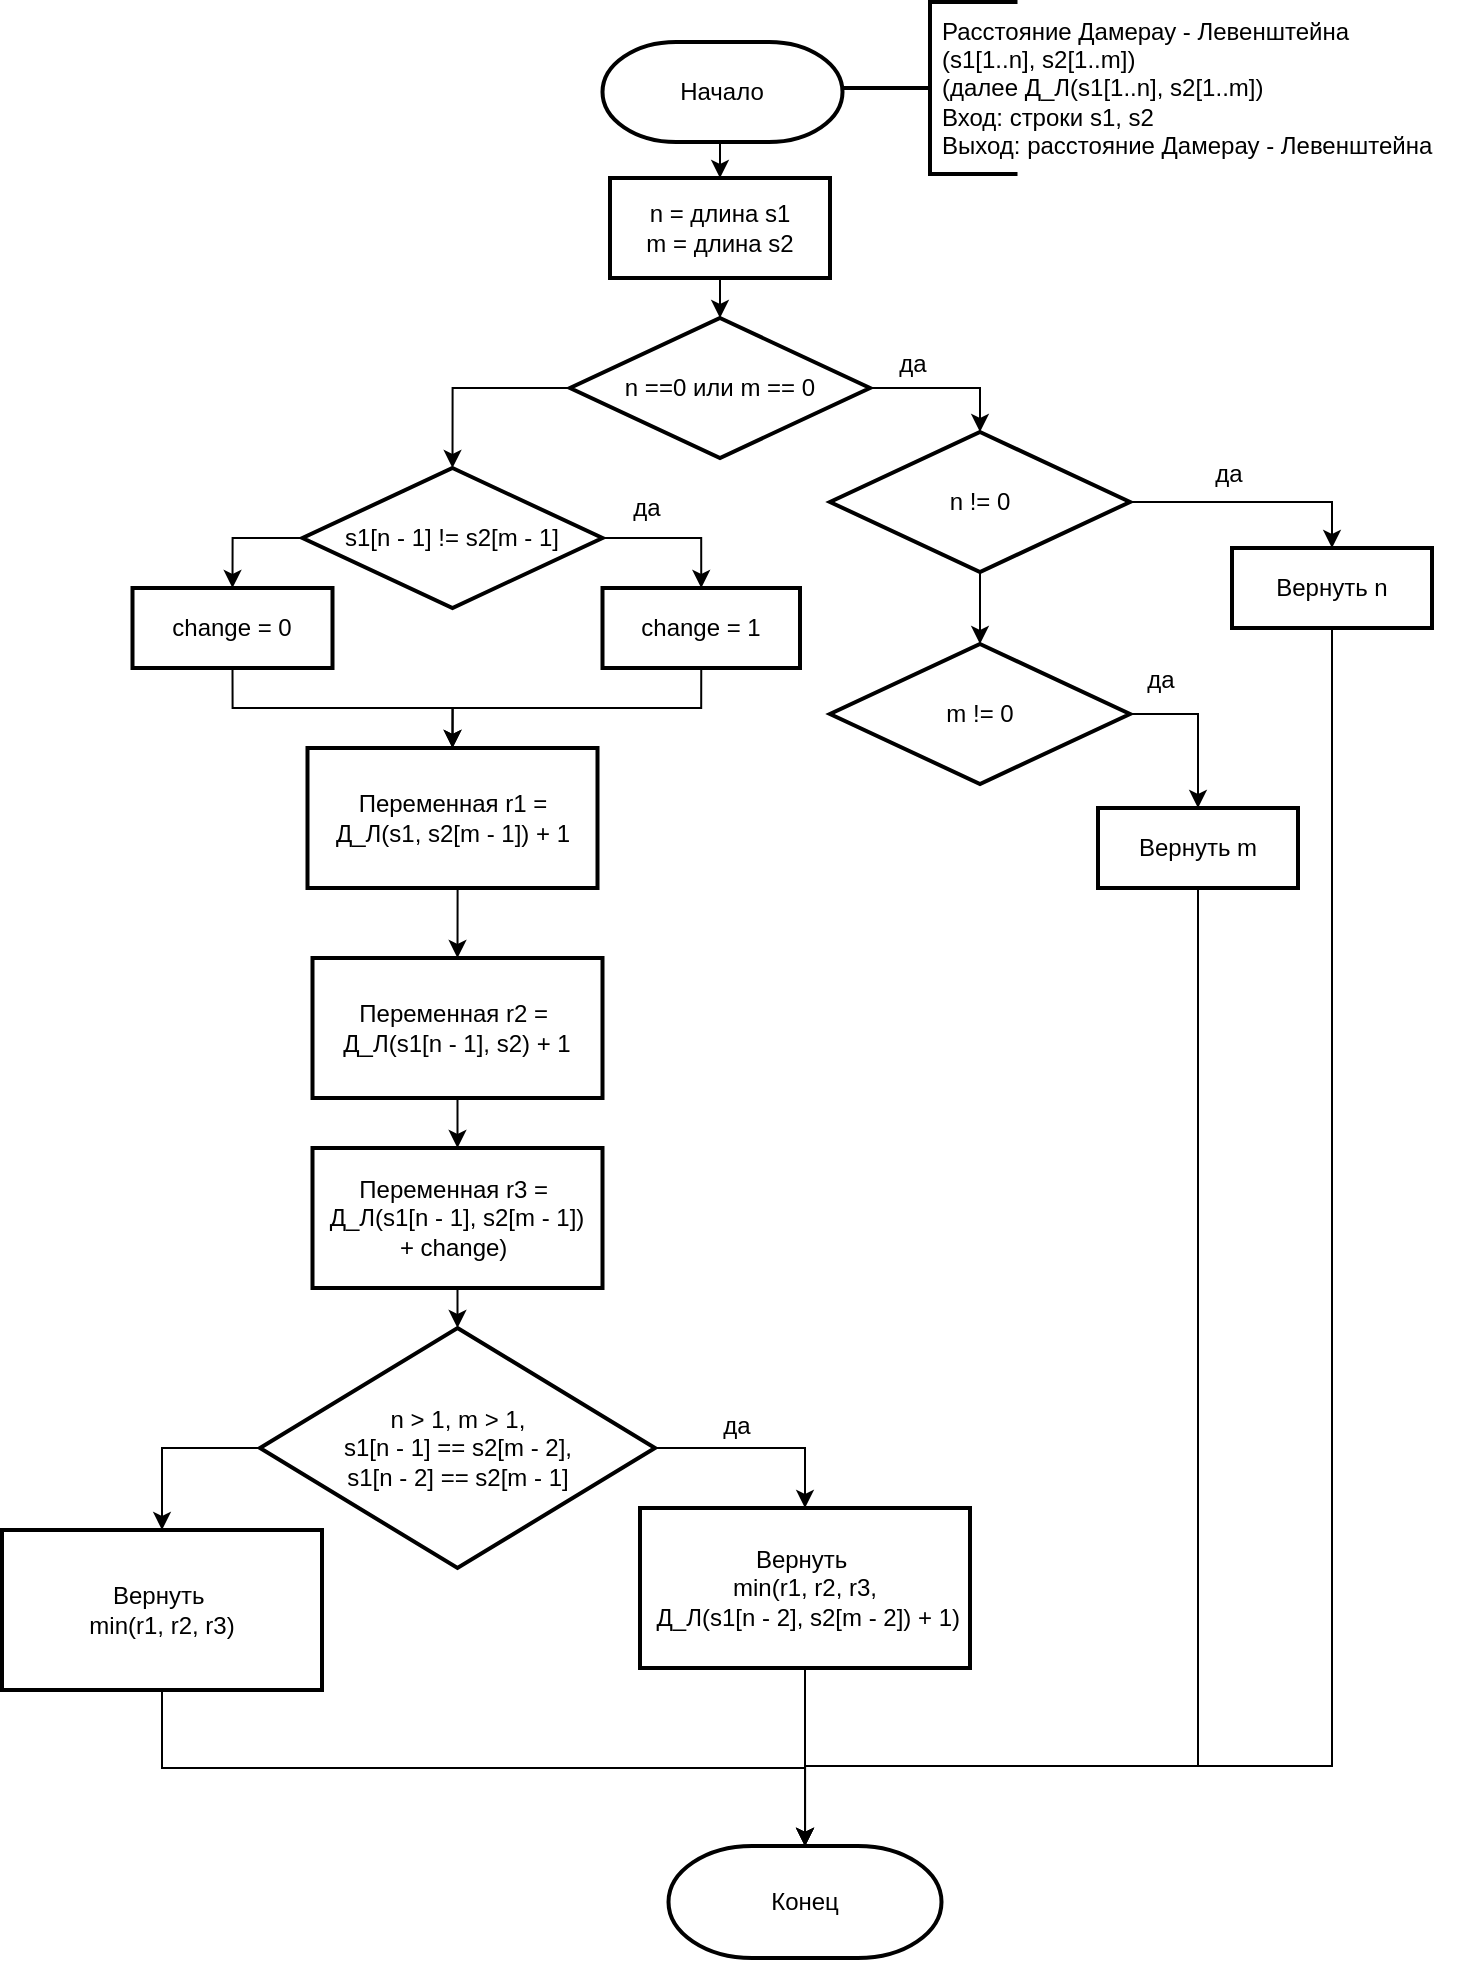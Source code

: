 <mxfile version="20.3.0" type="device" pages="3"><diagram id="E-2tWNPfAb9-luiQZlYU" name="Page-1"><mxGraphModel dx="1102" dy="1043" grid="1" gridSize="10" guides="1" tooltips="1" connect="1" arrows="1" fold="1" page="1" pageScale="1" pageWidth="850" pageHeight="1100" math="0" shadow="0"><root><mxCell id="0"/><mxCell id="1" parent="0"/><mxCell id="XeK0Fi-0mXw19_NvDhLy-1" style="edgeStyle=orthogonalEdgeStyle;rounded=0;orthogonalLoop=1;jettySize=auto;html=1;exitX=0.5;exitY=1;exitDx=0;exitDy=0;exitPerimeter=0;entryX=0.5;entryY=0;entryDx=0;entryDy=0;" edge="1" parent="1" source="XeK0Fi-0mXw19_NvDhLy-2" target="XeK0Fi-0mXw19_NvDhLy-4"><mxGeometry relative="1" as="geometry"/></mxCell><mxCell id="XeK0Fi-0mXw19_NvDhLy-2" value="Начало" style="strokeWidth=2;html=1;shape=mxgraph.flowchart.terminator;whiteSpace=wrap;" vertex="1" parent="1"><mxGeometry x="366.25" y="38" width="120" height="50" as="geometry"/></mxCell><mxCell id="XeK0Fi-0mXw19_NvDhLy-3" style="edgeStyle=orthogonalEdgeStyle;rounded=0;orthogonalLoop=1;jettySize=auto;html=1;exitX=0.5;exitY=1;exitDx=0;exitDy=0;entryX=0.5;entryY=0;entryDx=0;entryDy=0;" edge="1" parent="1" source="XeK0Fi-0mXw19_NvDhLy-4" target="XeK0Fi-0mXw19_NvDhLy-7"><mxGeometry relative="1" as="geometry"/></mxCell><mxCell id="XeK0Fi-0mXw19_NvDhLy-4" value="n = длина s1&lt;br&gt;m = длина s2" style="rounded=0;whiteSpace=wrap;html=1;strokeWidth=2;" vertex="1" parent="1"><mxGeometry x="370" y="106" width="110" height="50" as="geometry"/></mxCell><mxCell id="XeK0Fi-0mXw19_NvDhLy-5" style="edgeStyle=orthogonalEdgeStyle;rounded=0;orthogonalLoop=1;jettySize=auto;html=1;exitX=1;exitY=0.5;exitDx=0;exitDy=0;entryX=0.5;entryY=0;entryDx=0;entryDy=0;" edge="1" parent="1" source="XeK0Fi-0mXw19_NvDhLy-7" target="XeK0Fi-0mXw19_NvDhLy-10"><mxGeometry relative="1" as="geometry"/></mxCell><mxCell id="XeK0Fi-0mXw19_NvDhLy-6" style="edgeStyle=orthogonalEdgeStyle;rounded=0;orthogonalLoop=1;jettySize=auto;html=1;exitX=0;exitY=0.5;exitDx=0;exitDy=0;entryX=0.5;entryY=0;entryDx=0;entryDy=0;" edge="1" parent="1" source="XeK0Fi-0mXw19_NvDhLy-7" target="XeK0Fi-0mXw19_NvDhLy-19"><mxGeometry relative="1" as="geometry"/></mxCell><mxCell id="XeK0Fi-0mXw19_NvDhLy-7" value="n ==0 или m == 0" style="rhombus;whiteSpace=wrap;html=1;strokeWidth=2;" vertex="1" parent="1"><mxGeometry x="350" y="176" width="150" height="70" as="geometry"/></mxCell><mxCell id="XeK0Fi-0mXw19_NvDhLy-8" style="edgeStyle=orthogonalEdgeStyle;rounded=0;orthogonalLoop=1;jettySize=auto;html=1;exitX=1;exitY=0.5;exitDx=0;exitDy=0;entryX=0.5;entryY=0;entryDx=0;entryDy=0;" edge="1" parent="1" source="XeK0Fi-0mXw19_NvDhLy-10" target="XeK0Fi-0mXw19_NvDhLy-14"><mxGeometry relative="1" as="geometry"/></mxCell><mxCell id="XeK0Fi-0mXw19_NvDhLy-9" style="edgeStyle=orthogonalEdgeStyle;rounded=0;orthogonalLoop=1;jettySize=auto;html=1;exitX=0.5;exitY=1;exitDx=0;exitDy=0;entryX=0.5;entryY=0;entryDx=0;entryDy=0;" edge="1" parent="1" source="XeK0Fi-0mXw19_NvDhLy-10" target="XeK0Fi-0mXw19_NvDhLy-12"><mxGeometry relative="1" as="geometry"/></mxCell><mxCell id="XeK0Fi-0mXw19_NvDhLy-10" value="n != 0" style="rhombus;whiteSpace=wrap;html=1;strokeWidth=2;" vertex="1" parent="1"><mxGeometry x="480" y="233" width="150" height="70" as="geometry"/></mxCell><mxCell id="XeK0Fi-0mXw19_NvDhLy-11" style="edgeStyle=orthogonalEdgeStyle;rounded=0;orthogonalLoop=1;jettySize=auto;html=1;exitX=1;exitY=0.5;exitDx=0;exitDy=0;entryX=0.5;entryY=0;entryDx=0;entryDy=0;" edge="1" parent="1" source="XeK0Fi-0mXw19_NvDhLy-12" target="XeK0Fi-0mXw19_NvDhLy-16"><mxGeometry relative="1" as="geometry"/></mxCell><mxCell id="XeK0Fi-0mXw19_NvDhLy-12" value="m != 0" style="rhombus;whiteSpace=wrap;html=1;strokeWidth=2;" vertex="1" parent="1"><mxGeometry x="480" y="339" width="150" height="70" as="geometry"/></mxCell><mxCell id="XeK0Fi-0mXw19_NvDhLy-13" style="edgeStyle=orthogonalEdgeStyle;rounded=0;orthogonalLoop=1;jettySize=auto;html=1;exitX=0.5;exitY=1;exitDx=0;exitDy=0;entryX=0.5;entryY=0;entryDx=0;entryDy=0;entryPerimeter=0;" edge="1" parent="1" source="XeK0Fi-0mXw19_NvDhLy-14" target="XeK0Fi-0mXw19_NvDhLy-44"><mxGeometry relative="1" as="geometry"><Array as="points"><mxPoint x="731" y="900"/><mxPoint x="468" y="900"/></Array></mxGeometry></mxCell><mxCell id="XeK0Fi-0mXw19_NvDhLy-14" value="Вернуть n&lt;span style=&quot;color: rgba(0 , 0 , 0 , 0) ; font-family: monospace ; font-size: 0px&quot;&gt;%3CmxGraphModel%3E%3Croot%3E%3CmxCell%20id%3D%220%22%2F%3E%3CmxCell%20id%3D%221%22%20parent%3D%220%22%2F%3E%3CmxCell%20id%3D%222%22%20value%3D%22n%20%3D%3D0%20%D0%B8%D0%BB%D0%B8%20m%20%3D%3D%200%22%20style%3D%22rhombus%3BwhiteSpace%3Dwrap%3Bhtml%3D1%3BstrokeWidth%3D2%3B%22%20vertex%3D%221%22%20parent%3D%221%22%3E%3CmxGeometry%20x%3D%22155%22%20y%3D%22210%22%20width%3D%22150%22%20height%3D%2270%22%20as%3D%22geometry%22%2F%3E%3C%2FmxCell%3E%3C%2Froot%3E%3C%2FmxGraphModel%3E&lt;/span&gt;" style="rounded=0;whiteSpace=wrap;html=1;strokeWidth=2;" vertex="1" parent="1"><mxGeometry x="681" y="291" width="100" height="40" as="geometry"/></mxCell><mxCell id="XeK0Fi-0mXw19_NvDhLy-15" style="edgeStyle=orthogonalEdgeStyle;rounded=0;orthogonalLoop=1;jettySize=auto;html=1;exitX=0.5;exitY=1;exitDx=0;exitDy=0;entryX=0.5;entryY=0;entryDx=0;entryDy=0;entryPerimeter=0;" edge="1" parent="1" source="XeK0Fi-0mXw19_NvDhLy-16" target="XeK0Fi-0mXw19_NvDhLy-44"><mxGeometry relative="1" as="geometry"><Array as="points"><mxPoint x="664" y="900"/><mxPoint x="468" y="900"/></Array></mxGeometry></mxCell><mxCell id="XeK0Fi-0mXw19_NvDhLy-16" value="Вернуть m&lt;span style=&quot;color: rgba(0 , 0 , 0 , 0) ; font-family: monospace ; font-size: 0px&quot;&gt;%3CmxGraphModel%3E%3Croot%3E%3CmxCell%20id%3D%220%22%2F%3E%3CmxCell%20id%3D%221%22%20parent%3D%220%22%2F%3E%3CmxCell%20id%3D%222%22%20value%3D%22n%20%3D%3D0%20%D0%B8%D0%BB%D0%B8%20m%20%3D%3D%200%22%20style%3D%22rhombus%3BwhiteSpace%3Dwrap%3Bhtml%3D1%3BstrokeWidth%3D2%3B%22%20vertex%3D%221%22%20parent%3D%221%22%3E%3CmxGeometry%20x%3D%22155%22%20y%3D%22210%22%20width%3D%22150%22%20height%3D%2270%22%20as%3D%22geometry%22%2F%3E%3C%2FmxCell%3E%3C%2Froot%3E%3C%2FmxGraphModel%3E&lt;/span&gt;" style="rounded=0;whiteSpace=wrap;html=1;strokeWidth=2;" vertex="1" parent="1"><mxGeometry x="614" y="421" width="100" height="40" as="geometry"/></mxCell><mxCell id="XeK0Fi-0mXw19_NvDhLy-17" style="edgeStyle=orthogonalEdgeStyle;rounded=0;orthogonalLoop=1;jettySize=auto;html=1;exitX=1;exitY=0.5;exitDx=0;exitDy=0;entryX=0.5;entryY=0;entryDx=0;entryDy=0;" edge="1" parent="1" source="XeK0Fi-0mXw19_NvDhLy-19" target="XeK0Fi-0mXw19_NvDhLy-21"><mxGeometry relative="1" as="geometry"/></mxCell><mxCell id="XeK0Fi-0mXw19_NvDhLy-18" style="edgeStyle=orthogonalEdgeStyle;rounded=0;orthogonalLoop=1;jettySize=auto;html=1;exitX=0;exitY=0.5;exitDx=0;exitDy=0;entryX=0.5;entryY=0;entryDx=0;entryDy=0;" edge="1" parent="1" source="XeK0Fi-0mXw19_NvDhLy-19" target="XeK0Fi-0mXw19_NvDhLy-23"><mxGeometry relative="1" as="geometry"/></mxCell><mxCell id="XeK0Fi-0mXw19_NvDhLy-19" value="s1[n - 1] != s2[m - 1]" style="rhombus;whiteSpace=wrap;html=1;strokeWidth=2;" vertex="1" parent="1"><mxGeometry x="216.25" y="251" width="150" height="70" as="geometry"/></mxCell><mxCell id="XeK0Fi-0mXw19_NvDhLy-20" style="edgeStyle=orthogonalEdgeStyle;rounded=0;orthogonalLoop=1;jettySize=auto;html=1;exitX=0.5;exitY=1;exitDx=0;exitDy=0;entryX=0.5;entryY=0;entryDx=0;entryDy=0;" edge="1" parent="1" source="XeK0Fi-0mXw19_NvDhLy-21" target="XeK0Fi-0mXw19_NvDhLy-28"><mxGeometry relative="1" as="geometry"/></mxCell><mxCell id="XeK0Fi-0mXw19_NvDhLy-21" value="change = 1" style="rounded=0;whiteSpace=wrap;html=1;strokeWidth=2;" vertex="1" parent="1"><mxGeometry x="366.25" y="311" width="98.75" height="40" as="geometry"/></mxCell><mxCell id="XeK0Fi-0mXw19_NvDhLy-22" style="edgeStyle=orthogonalEdgeStyle;rounded=0;orthogonalLoop=1;jettySize=auto;html=1;exitX=0.5;exitY=1;exitDx=0;exitDy=0;entryX=0.5;entryY=0;entryDx=0;entryDy=0;" edge="1" parent="1" source="XeK0Fi-0mXw19_NvDhLy-23" target="XeK0Fi-0mXw19_NvDhLy-28"><mxGeometry relative="1" as="geometry"/></mxCell><mxCell id="XeK0Fi-0mXw19_NvDhLy-23" value="change = 0" style="rounded=0;whiteSpace=wrap;html=1;strokeWidth=2;" vertex="1" parent="1"><mxGeometry x="131.25" y="311" width="100" height="40" as="geometry"/></mxCell><mxCell id="XeK0Fi-0mXw19_NvDhLy-24" value="да" style="text;html=1;align=center;verticalAlign=middle;resizable=0;points=[];autosize=1;" vertex="1" parent="1"><mxGeometry x="372.5" y="261" width="30" height="20" as="geometry"/></mxCell><mxCell id="XeK0Fi-0mXw19_NvDhLy-25" value="да" style="text;html=1;align=center;verticalAlign=middle;resizable=0;points=[];autosize=1;" vertex="1" parent="1"><mxGeometry x="630" y="347" width="30" height="20" as="geometry"/></mxCell><mxCell id="XeK0Fi-0mXw19_NvDhLy-26" value="да" style="text;html=1;align=center;verticalAlign=middle;resizable=0;points=[];autosize=1;" vertex="1" parent="1"><mxGeometry x="664" y="244" width="30" height="20" as="geometry"/></mxCell><mxCell id="XeK0Fi-0mXw19_NvDhLy-27" style="edgeStyle=orthogonalEdgeStyle;rounded=0;orthogonalLoop=1;jettySize=auto;html=1;exitX=0.5;exitY=1;exitDx=0;exitDy=0;entryX=0.5;entryY=0;entryDx=0;entryDy=0;" edge="1" parent="1" source="XeK0Fi-0mXw19_NvDhLy-28" target="XeK0Fi-0mXw19_NvDhLy-30"><mxGeometry relative="1" as="geometry"/></mxCell><mxCell id="XeK0Fi-0mXw19_NvDhLy-28" value="Переменная r1 = &lt;br&gt;Д_Л(s1, s2[m - 1]) + 1" style="rounded=0;whiteSpace=wrap;html=1;strokeWidth=2;" vertex="1" parent="1"><mxGeometry x="218.75" y="391" width="145" height="70" as="geometry"/></mxCell><mxCell id="XeK0Fi-0mXw19_NvDhLy-29" style="edgeStyle=orthogonalEdgeStyle;rounded=0;orthogonalLoop=1;jettySize=auto;html=1;exitX=0.5;exitY=1;exitDx=0;exitDy=0;entryX=0.5;entryY=0;entryDx=0;entryDy=0;" edge="1" parent="1" source="XeK0Fi-0mXw19_NvDhLy-30" target="XeK0Fi-0mXw19_NvDhLy-32"><mxGeometry relative="1" as="geometry"/></mxCell><mxCell id="XeK0Fi-0mXw19_NvDhLy-30" value="&lt;span&gt;Переменная r2 =&amp;nbsp;&lt;/span&gt;&lt;br&gt;&lt;span&gt;Д_Л(s1[n - 1], s2) + 1&lt;/span&gt;" style="rounded=0;whiteSpace=wrap;html=1;strokeWidth=2;" vertex="1" parent="1"><mxGeometry x="221.25" y="496" width="145" height="70" as="geometry"/></mxCell><mxCell id="XeK0Fi-0mXw19_NvDhLy-31" style="edgeStyle=orthogonalEdgeStyle;rounded=0;orthogonalLoop=1;jettySize=auto;html=1;exitX=0.5;exitY=1;exitDx=0;exitDy=0;entryX=0.5;entryY=0;entryDx=0;entryDy=0;" edge="1" parent="1" source="XeK0Fi-0mXw19_NvDhLy-32" target="XeK0Fi-0mXw19_NvDhLy-38"><mxGeometry relative="1" as="geometry"/></mxCell><mxCell id="XeK0Fi-0mXw19_NvDhLy-32" value="&lt;span&gt;Переменная r3 =&amp;nbsp;&lt;/span&gt;&lt;br&gt;&lt;span&gt;Д_Л(s1[n - 1], s2[m - 1]) &lt;br&gt;+ change)&amp;nbsp;&lt;/span&gt;" style="rounded=0;whiteSpace=wrap;html=1;strokeWidth=2;" vertex="1" parent="1"><mxGeometry x="221.25" y="591" width="145" height="70" as="geometry"/></mxCell><mxCell id="XeK0Fi-0mXw19_NvDhLy-33" value="" style="strokeWidth=2;html=1;shape=mxgraph.flowchart.annotation_2;align=left;labelPosition=right;pointerEvents=1;" vertex="1" parent="1"><mxGeometry x="486.25" y="18" width="87.5" height="86" as="geometry"/></mxCell><mxCell id="XeK0Fi-0mXw19_NvDhLy-34" value="&lt;span&gt;Расстояние Дамерау - Левенштейна&amp;nbsp;&lt;br&gt;(s1[1..n], s2[1..m])&lt;/span&gt;&lt;div&gt;(далее Д_Л(s1[1..n], s2[1..m])&lt;/div&gt;&lt;div&gt;Вход: строки s1, s2&lt;/div&gt;&lt;div&gt;Выход: расстояние Дамерау - Левенштейна&lt;/div&gt;" style="text;html=1;align=left;verticalAlign=middle;resizable=0;points=[];autosize=1;" vertex="1" parent="1"><mxGeometry x="534" y="21" width="260" height="80" as="geometry"/></mxCell><mxCell id="XeK0Fi-0mXw19_NvDhLy-35" value="да" style="text;html=1;align=center;verticalAlign=middle;resizable=0;points=[];autosize=1;" vertex="1" parent="1"><mxGeometry x="506" y="189" width="30" height="20" as="geometry"/></mxCell><mxCell id="XeK0Fi-0mXw19_NvDhLy-36" style="edgeStyle=orthogonalEdgeStyle;rounded=0;orthogonalLoop=1;jettySize=auto;html=1;exitX=0;exitY=0.5;exitDx=0;exitDy=0;entryX=0.5;entryY=0;entryDx=0;entryDy=0;" edge="1" parent="1" source="XeK0Fi-0mXw19_NvDhLy-38" target="XeK0Fi-0mXw19_NvDhLy-40"><mxGeometry relative="1" as="geometry"/></mxCell><mxCell id="XeK0Fi-0mXw19_NvDhLy-37" style="edgeStyle=orthogonalEdgeStyle;rounded=0;orthogonalLoop=1;jettySize=auto;html=1;exitX=1;exitY=0.5;exitDx=0;exitDy=0;entryX=0.5;entryY=0;entryDx=0;entryDy=0;" edge="1" parent="1" source="XeK0Fi-0mXw19_NvDhLy-38" target="XeK0Fi-0mXw19_NvDhLy-42"><mxGeometry relative="1" as="geometry"/></mxCell><mxCell id="XeK0Fi-0mXw19_NvDhLy-38" value="n &amp;gt; 1, m &amp;gt; 1,&lt;br&gt;s1[n - 1] == s2[m - 2],&lt;br&gt;s1[n - 2] == s2[m - 1]&lt;br&gt;" style="rhombus;whiteSpace=wrap;html=1;strokeWidth=2;" vertex="1" parent="1"><mxGeometry x="195" y="681" width="197.5" height="120" as="geometry"/></mxCell><mxCell id="XeK0Fi-0mXw19_NvDhLy-39" style="edgeStyle=orthogonalEdgeStyle;rounded=0;orthogonalLoop=1;jettySize=auto;html=1;exitX=0.5;exitY=1;exitDx=0;exitDy=0;" edge="1" parent="1" source="XeK0Fi-0mXw19_NvDhLy-40" target="XeK0Fi-0mXw19_NvDhLy-44"><mxGeometry relative="1" as="geometry"/></mxCell><mxCell id="XeK0Fi-0mXw19_NvDhLy-40" value="Вернуть&amp;nbsp;&lt;br&gt;min(r1, r2, r3)" style="rounded=0;whiteSpace=wrap;html=1;strokeWidth=2;" vertex="1" parent="1"><mxGeometry x="66" y="782" width="160" height="80" as="geometry"/></mxCell><mxCell id="XeK0Fi-0mXw19_NvDhLy-41" style="edgeStyle=orthogonalEdgeStyle;rounded=0;orthogonalLoop=1;jettySize=auto;html=1;exitX=0.5;exitY=1;exitDx=0;exitDy=0;entryX=0.5;entryY=0;entryDx=0;entryDy=0;entryPerimeter=0;" edge="1" parent="1" source="XeK0Fi-0mXw19_NvDhLy-42" target="XeK0Fi-0mXw19_NvDhLy-44"><mxGeometry relative="1" as="geometry"/></mxCell><mxCell id="XeK0Fi-0mXw19_NvDhLy-42" value="Вернуть&amp;nbsp;&lt;br&gt;min(r1, r2, r3,&lt;br&gt;&amp;nbsp;Д_Л(s1[n - 2], s2[m - 2]) + 1)" style="rounded=0;whiteSpace=wrap;html=1;strokeWidth=2;" vertex="1" parent="1"><mxGeometry x="385" y="771" width="165" height="80" as="geometry"/></mxCell><mxCell id="XeK0Fi-0mXw19_NvDhLy-43" value="да" style="text;html=1;align=center;verticalAlign=middle;resizable=0;points=[];autosize=1;" vertex="1" parent="1"><mxGeometry x="418.25" y="720" width="30" height="20" as="geometry"/></mxCell><mxCell id="XeK0Fi-0mXw19_NvDhLy-44" value="Конец" style="strokeWidth=2;html=1;shape=mxgraph.flowchart.terminator;whiteSpace=wrap;" vertex="1" parent="1"><mxGeometry x="399.25" y="940" width="136.5" height="56" as="geometry"/></mxCell></root></mxGraphModel></diagram><diagram id="9BN4-Eou_wdJ5_uBC6ch" name="Page-2"><mxGraphModel dx="1296" dy="1227" grid="1" gridSize="10" guides="1" tooltips="1" connect="1" arrows="1" fold="1" page="1" pageScale="1" pageWidth="850" pageHeight="1100" math="0" shadow="0"><root><mxCell id="0"/><mxCell id="1" parent="0"/><mxCell id="rPCNDYlHcFX0Wi3Swf-g-5" style="edgeStyle=orthogonalEdgeStyle;rounded=0;orthogonalLoop=1;jettySize=auto;html=1;exitX=0.5;exitY=1;exitDx=0;exitDy=0;exitPerimeter=0;entryX=0.5;entryY=0;entryDx=0;entryDy=0;" edge="1" parent="1" source="rPCNDYlHcFX0Wi3Swf-g-6" target="rPCNDYlHcFX0Wi3Swf-g-8"><mxGeometry relative="1" as="geometry"/></mxCell><mxCell id="rPCNDYlHcFX0Wi3Swf-g-6" value="Начало" style="strokeWidth=2;html=1;shape=mxgraph.flowchart.terminator;whiteSpace=wrap;" vertex="1" parent="1"><mxGeometry x="290.5" y="103" width="100" height="40" as="geometry"/></mxCell><mxCell id="rPCNDYlHcFX0Wi3Swf-g-7" style="edgeStyle=orthogonalEdgeStyle;rounded=0;orthogonalLoop=1;jettySize=auto;html=1;exitX=0.5;exitY=1;exitDx=0;exitDy=0;entryX=0.5;entryY=0;entryDx=0;entryDy=0;" edge="1" parent="1" source="rPCNDYlHcFX0Wi3Swf-g-8"><mxGeometry relative="1" as="geometry"><mxPoint x="340.25" y="232" as="targetPoint"/></mxGeometry></mxCell><mxCell id="rPCNDYlHcFX0Wi3Swf-g-8" value="n = длина s1&lt;br&gt;m = длина s2" style="rounded=1;whiteSpace=wrap;html=1;absoluteArcSize=1;arcSize=0;strokeWidth=2;" vertex="1" parent="1"><mxGeometry x="285.75" y="163" width="111.75" height="51" as="geometry"/></mxCell><mxCell id="rPCNDYlHcFX0Wi3Swf-g-10" value="" style="strokeWidth=2;html=1;shape=mxgraph.flowchart.annotation_2;align=left;labelPosition=right;pointerEvents=1;" vertex="1" parent="1"><mxGeometry x="390.5" y="80" width="87.5" height="86" as="geometry"/></mxCell><mxCell id="rPCNDYlHcFX0Wi3Swf-g-11" value="&lt;span&gt;Расстояние Дамерау-Левенштейна&amp;nbsp;&lt;br&gt;(рекурсивно с кешем) (s1[1..n], s2[1..m])&lt;/span&gt;&lt;div&gt;(далее Р_ЛМ(s1[1..n], s2[1..m])&lt;/div&gt;&lt;div&gt;Вход: строки s1, s2&lt;/div&gt;&lt;div&gt;Выход: расстояние&amp;nbsp;&lt;/div&gt;Дамерау-Левенштейна" style="text;html=1;align=left;verticalAlign=middle;resizable=0;points=[];autosize=1;" vertex="1" parent="1"><mxGeometry x="441" y="73" width="240" height="100" as="geometry"/></mxCell><mxCell id="rPCNDYlHcFX0Wi3Swf-g-12" style="edgeStyle=orthogonalEdgeStyle;rounded=0;orthogonalLoop=1;jettySize=auto;html=1;exitX=1;exitY=0.5;exitDx=0;exitDy=0;entryX=0.5;entryY=0;entryDx=0;entryDy=0;" edge="1" parent="1" source="rPCNDYlHcFX0Wi3Swf-g-14" target="rPCNDYlHcFX0Wi3Swf-g-16"><mxGeometry relative="1" as="geometry"/></mxCell><mxCell id="rPCNDYlHcFX0Wi3Swf-g-13" style="edgeStyle=orthogonalEdgeStyle;rounded=0;orthogonalLoop=1;jettySize=auto;html=1;exitX=0.5;exitY=1;exitDx=0;exitDy=0;entryX=0.5;entryY=0;entryDx=0;entryDy=0;" edge="1" parent="1" source="rPCNDYlHcFX0Wi3Swf-g-14" target="rPCNDYlHcFX0Wi3Swf-g-19"><mxGeometry relative="1" as="geometry"/></mxCell><mxCell id="rPCNDYlHcFX0Wi3Swf-g-14" value="n == 0 или m == 0" style="rhombus;whiteSpace=wrap;html=1;strokeWidth=2;" vertex="1" parent="1"><mxGeometry x="270.5" y="233" width="140" height="70" as="geometry"/></mxCell><mxCell id="FZpw3TMeX93ZUeM_DSMv-16" style="edgeStyle=orthogonalEdgeStyle;rounded=0;orthogonalLoop=1;jettySize=auto;html=1;entryX=0.5;entryY=0;entryDx=0;entryDy=0;" edge="1" parent="1" source="rPCNDYlHcFX0Wi3Swf-g-16" target="wdoKt-3IltPr3yr1nxNt-1"><mxGeometry relative="1" as="geometry"><mxPoint x="342" y="780" as="targetPoint"/><Array as="points"><mxPoint x="635" y="750"/><mxPoint x="342" y="750"/><mxPoint x="342" y="840"/></Array></mxGeometry></mxCell><mxCell id="rPCNDYlHcFX0Wi3Swf-g-16" value="Вернуть |n - m|" style="rounded=0;whiteSpace=wrap;html=1;strokeWidth=2;" vertex="1" parent="1"><mxGeometry x="580" y="310" width="110" height="50" as="geometry"/></mxCell><mxCell id="rPCNDYlHcFX0Wi3Swf-g-17" style="edgeStyle=orthogonalEdgeStyle;rounded=0;orthogonalLoop=1;jettySize=auto;html=1;exitX=1;exitY=0.5;exitDx=0;exitDy=0;" edge="1" parent="1" source="rPCNDYlHcFX0Wi3Swf-g-19" target="rPCNDYlHcFX0Wi3Swf-g-21"><mxGeometry relative="1" as="geometry"/></mxCell><mxCell id="rPCNDYlHcFX0Wi3Swf-g-18" style="edgeStyle=orthogonalEdgeStyle;rounded=0;orthogonalLoop=1;jettySize=auto;html=1;exitX=0;exitY=0.5;exitDx=0;exitDy=0;entryX=0.5;entryY=0;entryDx=0;entryDy=0;" edge="1" parent="1" source="rPCNDYlHcFX0Wi3Swf-g-19" target="rPCNDYlHcFX0Wi3Swf-g-23"><mxGeometry relative="1" as="geometry"/></mxCell><mxCell id="rPCNDYlHcFX0Wi3Swf-g-19" value="s1[n - 1] == s2[m - 1]" style="rhombus;whiteSpace=wrap;html=1;strokeWidth=2;" vertex="1" parent="1"><mxGeometry x="267.31" y="330" width="146.37" height="70" as="geometry"/></mxCell><mxCell id="FZpw3TMeX93ZUeM_DSMv-10" style="edgeStyle=orthogonalEdgeStyle;rounded=0;orthogonalLoop=1;jettySize=auto;html=1;entryX=0.5;entryY=0;entryDx=0;entryDy=0;" edge="1" parent="1" source="rPCNDYlHcFX0Wi3Swf-g-21" target="FZpw3TMeX93ZUeM_DSMv-5"><mxGeometry relative="1" as="geometry"/></mxCell><mxCell id="rPCNDYlHcFX0Wi3Swf-g-21" value="flag = 0" style="rounded=0;whiteSpace=wrap;html=1;strokeWidth=2;" vertex="1" parent="1"><mxGeometry x="397.5" y="410" width="110" height="50" as="geometry"/></mxCell><mxCell id="FZpw3TMeX93ZUeM_DSMv-9" style="edgeStyle=orthogonalEdgeStyle;rounded=0;orthogonalLoop=1;jettySize=auto;html=1;" edge="1" parent="1" source="rPCNDYlHcFX0Wi3Swf-g-23" target="FZpw3TMeX93ZUeM_DSMv-5"><mxGeometry relative="1" as="geometry"/></mxCell><mxCell id="rPCNDYlHcFX0Wi3Swf-g-23" value="flag = 1" style="rounded=0;whiteSpace=wrap;html=1;strokeWidth=2;" vertex="1" parent="1"><mxGeometry x="168" y="410" width="110" height="50" as="geometry"/></mxCell><mxCell id="FZpw3TMeX93ZUeM_DSMv-15" style="edgeStyle=orthogonalEdgeStyle;rounded=0;orthogonalLoop=1;jettySize=auto;html=1;entryX=0.5;entryY=0;entryDx=0;entryDy=0;" edge="1" parent="1" source="rPCNDYlHcFX0Wi3Swf-g-25" target="wdoKt-3IltPr3yr1nxNt-1"><mxGeometry relative="1" as="geometry"><mxPoint x="342" y="780" as="targetPoint"/><Array as="points"><mxPoint x="522" y="750"/><mxPoint x="340" y="750"/><mxPoint x="340" y="840"/></Array></mxGeometry></mxCell><mxCell id="rPCNDYlHcFX0Wi3Swf-g-25" value="Вернуть min(&lt;br&gt;Р_ЛМ(s1[n - 1], s2) + 1,&lt;br&gt;Р_ЛМ(s1, s2[m - 1]) + 1,&lt;br&gt;Р_ЛМ(s1[n - 1], s2[m - 1]) + flag,&lt;br&gt;Р_ЛМ(s1[n-2], s2[m - 2]) + 1)" style="rounded=0;whiteSpace=wrap;html=1;strokeWidth=2;" vertex="1" parent="1"><mxGeometry x="430" y="640" width="183.69" height="80" as="geometry"/></mxCell><mxCell id="rPCNDYlHcFX0Wi3Swf-g-26" value="да" style="text;html=1;align=center;verticalAlign=middle;resizable=0;points=[];autosize=1;" vertex="1" parent="1"><mxGeometry x="419.25" y="340" width="30" height="20" as="geometry"/></mxCell><mxCell id="rPCNDYlHcFX0Wi3Swf-g-27" value="да" style="text;html=1;align=center;verticalAlign=middle;resizable=0;points=[];autosize=1;" vertex="1" parent="1"><mxGeometry x="441" y="243" width="30" height="20" as="geometry"/></mxCell><mxCell id="FZpw3TMeX93ZUeM_DSMv-11" style="edgeStyle=orthogonalEdgeStyle;rounded=0;orthogonalLoop=1;jettySize=auto;html=1;entryX=0.5;entryY=0;entryDx=0;entryDy=0;" edge="1" parent="1" source="FZpw3TMeX93ZUeM_DSMv-5" target="FZpw3TMeX93ZUeM_DSMv-8"><mxGeometry relative="1" as="geometry"><mxPoint x="170" y="620" as="targetPoint"/><Array as="points"><mxPoint x="175" y="550"/></Array></mxGeometry></mxCell><mxCell id="FZpw3TMeX93ZUeM_DSMv-12" style="edgeStyle=orthogonalEdgeStyle;rounded=0;orthogonalLoop=1;jettySize=auto;html=1;entryX=0.5;entryY=0;entryDx=0;entryDy=0;" edge="1" parent="1" source="FZpw3TMeX93ZUeM_DSMv-5" target="rPCNDYlHcFX0Wi3Swf-g-25"><mxGeometry relative="1" as="geometry"><Array as="points"><mxPoint x="522" y="550"/></Array></mxGeometry></mxCell><mxCell id="FZpw3TMeX93ZUeM_DSMv-5" value="transpose != 1 и &lt;br&gt;s1[n-1] == dest[j=2] и s1[i-2]==s2[j-1]" style="rhombus;whiteSpace=wrap;html=1;strokeWidth=2;" vertex="1" parent="1"><mxGeometry x="200.49" y="500" width="280" height="100" as="geometry"/></mxCell><mxCell id="FZpw3TMeX93ZUeM_DSMv-14" style="edgeStyle=orthogonalEdgeStyle;rounded=0;orthogonalLoop=1;jettySize=auto;html=1;entryX=0.5;entryY=0;entryDx=0;entryDy=0;" edge="1" parent="1" source="FZpw3TMeX93ZUeM_DSMv-8" target="wdoKt-3IltPr3yr1nxNt-1"><mxGeometry relative="1" as="geometry"><mxPoint x="342" y="790" as="targetPoint"/><Array as="points"><mxPoint x="175" y="750"/><mxPoint x="341" y="750"/></Array></mxGeometry></mxCell><mxCell id="FZpw3TMeX93ZUeM_DSMv-8" value="Вернуть min(&lt;br&gt;Р_ЛМ(s1[n - 1], s2) + 1,&lt;br&gt;Р_ЛМ(s1, s2[m - 1]) + 1,&lt;br&gt;Р_ЛМ(s1[n - 1], s2[m - 1]) + flag,)" style="rounded=0;whiteSpace=wrap;html=1;strokeWidth=2;" vertex="1" parent="1"><mxGeometry x="83.62" y="640" width="183.69" height="80" as="geometry"/></mxCell><mxCell id="FZpw3TMeX93ZUeM_DSMv-13" value="да" style="text;html=1;align=center;verticalAlign=middle;resizable=0;points=[];autosize=1;" vertex="1" parent="1"><mxGeometry x="500" y="520" width="30" height="20" as="geometry"/></mxCell><mxCell id="wdoKt-3IltPr3yr1nxNt-4" style="edgeStyle=orthogonalEdgeStyle;rounded=0;orthogonalLoop=1;jettySize=auto;html=1;entryX=0.5;entryY=0;entryDx=0;entryDy=0;entryPerimeter=0;" edge="1" parent="1" source="wdoKt-3IltPr3yr1nxNt-1" target="wdoKt-3IltPr3yr1nxNt-3"><mxGeometry relative="1" as="geometry"/></mxCell><mxCell id="wdoKt-3IltPr3yr1nxNt-1" value="Записать в кэш min" style="rounded=0;whiteSpace=wrap;html=1;strokeWidth=2;" vertex="1" parent="1"><mxGeometry x="285.49" y="790" width="110" height="50" as="geometry"/></mxCell><mxCell id="wdoKt-3IltPr3yr1nxNt-3" value="Конец" style="strokeWidth=2;html=1;shape=mxgraph.flowchart.terminator;whiteSpace=wrap;" vertex="1" parent="1"><mxGeometry x="290.49" y="870" width="100" height="50" as="geometry"/></mxCell></root></mxGraphModel></diagram><diagram id="MJdPUkLcRfX-IsLNG37V" name="Page-3"><mxGraphModel dx="1102" dy="1043" grid="1" gridSize="10" guides="1" tooltips="1" connect="1" arrows="1" fold="1" page="1" pageScale="1" pageWidth="850" pageHeight="1100" math="0" shadow="0"><root><mxCell id="0"/><mxCell id="1" parent="0"/><mxCell id="jZJ7dtnJbW_SGDBlQvKe-1" style="edgeStyle=orthogonalEdgeStyle;rounded=0;orthogonalLoop=1;jettySize=auto;html=1;exitX=0.5;exitY=1;exitDx=0;exitDy=0;exitPerimeter=0;entryX=0.5;entryY=0;entryDx=0;entryDy=0;" edge="1" parent="1" source="jZJ7dtnJbW_SGDBlQvKe-2" target="jZJ7dtnJbW_SGDBlQvKe-4"><mxGeometry relative="1" as="geometry"/></mxCell><mxCell id="jZJ7dtnJbW_SGDBlQvKe-2" value="Начало" style="strokeWidth=2;html=1;shape=mxgraph.flowchart.terminator;whiteSpace=wrap;" vertex="1" parent="1"><mxGeometry x="290.5" y="103" width="100" height="40" as="geometry"/></mxCell><mxCell id="jZJ7dtnJbW_SGDBlQvKe-3" style="edgeStyle=orthogonalEdgeStyle;rounded=0;orthogonalLoop=1;jettySize=auto;html=1;exitX=0.5;exitY=1;exitDx=0;exitDy=0;entryX=0.5;entryY=0;entryDx=0;entryDy=0;" edge="1" parent="1" source="jZJ7dtnJbW_SGDBlQvKe-4"><mxGeometry relative="1" as="geometry"><mxPoint x="340.25" y="232.0" as="targetPoint"/></mxGeometry></mxCell><mxCell id="jZJ7dtnJbW_SGDBlQvKe-4" value="n = длина s1&lt;br&gt;m = длина s2" style="rounded=1;whiteSpace=wrap;html=1;absoluteArcSize=1;arcSize=0;strokeWidth=2;" vertex="1" parent="1"><mxGeometry x="285.75" y="163" width="111.75" height="51" as="geometry"/></mxCell><mxCell id="jZJ7dtnJbW_SGDBlQvKe-5" value="Конец" style="strokeWidth=2;html=1;shape=mxgraph.flowchart.terminator;whiteSpace=wrap;" vertex="1" parent="1"><mxGeometry x="291.63" y="780" width="100" height="50" as="geometry"/></mxCell><mxCell id="jZJ7dtnJbW_SGDBlQvKe-6" value="" style="strokeWidth=2;html=1;shape=mxgraph.flowchart.annotation_2;align=left;labelPosition=right;pointerEvents=1;" vertex="1" parent="1"><mxGeometry x="390.5" y="80" width="87.5" height="86" as="geometry"/></mxCell><mxCell id="jZJ7dtnJbW_SGDBlQvKe-7" value="&lt;span&gt;Расстояние Дамерау-Левенштейна&amp;nbsp;&lt;br&gt;(рекурсивно) (s1[1..n], s2[1..m])&lt;/span&gt;&lt;div&gt;(далее Р_ЛМ(s1[1..n], s2[1..m])&lt;/div&gt;&lt;div&gt;Вход: строки s1, s2&lt;/div&gt;&lt;div&gt;Выход: расстояние&amp;nbsp;&lt;/div&gt;Дамерау-Левенштейна" style="text;html=1;align=left;verticalAlign=middle;resizable=0;points=[];autosize=1;" vertex="1" parent="1"><mxGeometry x="441" y="73" width="220" height="100" as="geometry"/></mxCell><mxCell id="jZJ7dtnJbW_SGDBlQvKe-8" style="edgeStyle=orthogonalEdgeStyle;rounded=0;orthogonalLoop=1;jettySize=auto;html=1;exitX=1;exitY=0.5;exitDx=0;exitDy=0;entryX=0.5;entryY=0;entryDx=0;entryDy=0;" edge="1" parent="1" source="jZJ7dtnJbW_SGDBlQvKe-10" target="jZJ7dtnJbW_SGDBlQvKe-12"><mxGeometry relative="1" as="geometry"/></mxCell><mxCell id="jZJ7dtnJbW_SGDBlQvKe-9" style="edgeStyle=orthogonalEdgeStyle;rounded=0;orthogonalLoop=1;jettySize=auto;html=1;exitX=0.5;exitY=1;exitDx=0;exitDy=0;entryX=0.5;entryY=0;entryDx=0;entryDy=0;" edge="1" parent="1" source="jZJ7dtnJbW_SGDBlQvKe-10" target="jZJ7dtnJbW_SGDBlQvKe-15"><mxGeometry relative="1" as="geometry"/></mxCell><mxCell id="jZJ7dtnJbW_SGDBlQvKe-10" value="n == 0 или m == 0" style="rhombus;whiteSpace=wrap;html=1;strokeWidth=2;" vertex="1" parent="1"><mxGeometry x="270.5" y="233" width="140" height="70" as="geometry"/></mxCell><mxCell id="jZJ7dtnJbW_SGDBlQvKe-11" style="edgeStyle=orthogonalEdgeStyle;rounded=0;orthogonalLoop=1;jettySize=auto;html=1;entryX=0.5;entryY=0;entryDx=0;entryDy=0;entryPerimeter=0;" edge="1" parent="1" source="jZJ7dtnJbW_SGDBlQvKe-12" target="jZJ7dtnJbW_SGDBlQvKe-5"><mxGeometry relative="1" as="geometry"><Array as="points"><mxPoint x="635" y="750"/><mxPoint x="342" y="750"/></Array></mxGeometry></mxCell><mxCell id="jZJ7dtnJbW_SGDBlQvKe-12" value="Вернуть |n - m|" style="rounded=0;whiteSpace=wrap;html=1;strokeWidth=2;" vertex="1" parent="1"><mxGeometry x="580" y="310" width="110" height="50" as="geometry"/></mxCell><mxCell id="jZJ7dtnJbW_SGDBlQvKe-13" style="edgeStyle=orthogonalEdgeStyle;rounded=0;orthogonalLoop=1;jettySize=auto;html=1;exitX=1;exitY=0.5;exitDx=0;exitDy=0;" edge="1" parent="1" source="jZJ7dtnJbW_SGDBlQvKe-15" target="jZJ7dtnJbW_SGDBlQvKe-17"><mxGeometry relative="1" as="geometry"/></mxCell><mxCell id="jZJ7dtnJbW_SGDBlQvKe-14" style="edgeStyle=orthogonalEdgeStyle;rounded=0;orthogonalLoop=1;jettySize=auto;html=1;exitX=0;exitY=0.5;exitDx=0;exitDy=0;entryX=0.5;entryY=0;entryDx=0;entryDy=0;" edge="1" parent="1" source="jZJ7dtnJbW_SGDBlQvKe-15" target="jZJ7dtnJbW_SGDBlQvKe-19"><mxGeometry relative="1" as="geometry"/></mxCell><mxCell id="jZJ7dtnJbW_SGDBlQvKe-15" value="s1[n - 1] == s2[m - 1]" style="rhombus;whiteSpace=wrap;html=1;strokeWidth=2;" vertex="1" parent="1"><mxGeometry x="267.31" y="330" width="146.37" height="70" as="geometry"/></mxCell><mxCell id="jZJ7dtnJbW_SGDBlQvKe-16" style="edgeStyle=orthogonalEdgeStyle;rounded=0;orthogonalLoop=1;jettySize=auto;html=1;entryX=0.5;entryY=0;entryDx=0;entryDy=0;" edge="1" parent="1" source="jZJ7dtnJbW_SGDBlQvKe-17" target="jZJ7dtnJbW_SGDBlQvKe-26"><mxGeometry relative="1" as="geometry"/></mxCell><mxCell id="jZJ7dtnJbW_SGDBlQvKe-17" value="flag = 0" style="rounded=0;whiteSpace=wrap;html=1;strokeWidth=2;" vertex="1" parent="1"><mxGeometry x="397.5" y="410" width="110" height="50" as="geometry"/></mxCell><mxCell id="jZJ7dtnJbW_SGDBlQvKe-18" style="edgeStyle=orthogonalEdgeStyle;rounded=0;orthogonalLoop=1;jettySize=auto;html=1;" edge="1" parent="1" source="jZJ7dtnJbW_SGDBlQvKe-19" target="jZJ7dtnJbW_SGDBlQvKe-26"><mxGeometry relative="1" as="geometry"/></mxCell><mxCell id="jZJ7dtnJbW_SGDBlQvKe-19" value="flag = 1" style="rounded=0;whiteSpace=wrap;html=1;strokeWidth=2;" vertex="1" parent="1"><mxGeometry x="168" y="410" width="110" height="50" as="geometry"/></mxCell><mxCell id="jZJ7dtnJbW_SGDBlQvKe-20" style="edgeStyle=orthogonalEdgeStyle;rounded=0;orthogonalLoop=1;jettySize=auto;html=1;entryX=0.5;entryY=0;entryDx=0;entryDy=0;entryPerimeter=0;" edge="1" parent="1" source="jZJ7dtnJbW_SGDBlQvKe-21" target="jZJ7dtnJbW_SGDBlQvKe-5"><mxGeometry relative="1" as="geometry"><Array as="points"><mxPoint x="522" y="750"/><mxPoint x="342" y="750"/></Array></mxGeometry></mxCell><mxCell id="jZJ7dtnJbW_SGDBlQvKe-21" value="Вернуть min(&lt;br&gt;Р_ЛМ(s1[n - 1], s2) + 1,&lt;br&gt;Р_ЛМ(s1, s2[m - 1]) + 1,&lt;br&gt;Р_ЛМ(s1[n - 1], s2[m - 1]) + flag,&lt;br&gt;Р_ЛМ(s1[n-2], s2[m - 2]) + 1)" style="rounded=0;whiteSpace=wrap;html=1;strokeWidth=2;" vertex="1" parent="1"><mxGeometry x="430" y="640" width="183.69" height="80" as="geometry"/></mxCell><mxCell id="jZJ7dtnJbW_SGDBlQvKe-22" value="да" style="text;html=1;align=center;verticalAlign=middle;resizable=0;points=[];autosize=1;" vertex="1" parent="1"><mxGeometry x="419.25" y="340" width="30" height="20" as="geometry"/></mxCell><mxCell id="jZJ7dtnJbW_SGDBlQvKe-23" value="да" style="text;html=1;align=center;verticalAlign=middle;resizable=0;points=[];autosize=1;" vertex="1" parent="1"><mxGeometry x="441" y="243" width="30" height="20" as="geometry"/></mxCell><mxCell id="jZJ7dtnJbW_SGDBlQvKe-24" style="edgeStyle=orthogonalEdgeStyle;rounded=0;orthogonalLoop=1;jettySize=auto;html=1;entryX=0.5;entryY=0;entryDx=0;entryDy=0;" edge="1" parent="1" source="jZJ7dtnJbW_SGDBlQvKe-26" target="jZJ7dtnJbW_SGDBlQvKe-28"><mxGeometry relative="1" as="geometry"><mxPoint x="170" y="620" as="targetPoint"/><Array as="points"><mxPoint x="175" y="550"/></Array></mxGeometry></mxCell><mxCell id="jZJ7dtnJbW_SGDBlQvKe-25" style="edgeStyle=orthogonalEdgeStyle;rounded=0;orthogonalLoop=1;jettySize=auto;html=1;entryX=0.5;entryY=0;entryDx=0;entryDy=0;" edge="1" parent="1" source="jZJ7dtnJbW_SGDBlQvKe-26" target="jZJ7dtnJbW_SGDBlQvKe-21"><mxGeometry relative="1" as="geometry"><Array as="points"><mxPoint x="522" y="550"/></Array></mxGeometry></mxCell><mxCell id="jZJ7dtnJbW_SGDBlQvKe-26" value="transpose != 1 и &lt;br&gt;s1[n-1] == dest[j=2] и s1[i-2]==s2[j-1]" style="rhombus;whiteSpace=wrap;html=1;strokeWidth=2;" vertex="1" parent="1"><mxGeometry x="200.49" y="500" width="280" height="100" as="geometry"/></mxCell><mxCell id="jZJ7dtnJbW_SGDBlQvKe-27" style="edgeStyle=orthogonalEdgeStyle;rounded=0;orthogonalLoop=1;jettySize=auto;html=1;entryX=0.5;entryY=0;entryDx=0;entryDy=0;entryPerimeter=0;" edge="1" parent="1" source="jZJ7dtnJbW_SGDBlQvKe-28" target="jZJ7dtnJbW_SGDBlQvKe-5"><mxGeometry relative="1" as="geometry"><Array as="points"><mxPoint x="175" y="750"/><mxPoint x="342" y="750"/></Array></mxGeometry></mxCell><mxCell id="jZJ7dtnJbW_SGDBlQvKe-28" value="Вернуть min(&lt;br&gt;Р_ЛМ(s1[n - 1], s2) + 1,&lt;br&gt;Р_ЛМ(s1, s2[m - 1]) + 1,&lt;br&gt;Р_ЛМ(s1[n - 1], s2[m - 1]) + flag,)" style="rounded=0;whiteSpace=wrap;html=1;strokeWidth=2;" vertex="1" parent="1"><mxGeometry x="83.62" y="640" width="183.69" height="80" as="geometry"/></mxCell><mxCell id="jZJ7dtnJbW_SGDBlQvKe-29" value="да" style="text;html=1;align=center;verticalAlign=middle;resizable=0;points=[];autosize=1;" vertex="1" parent="1"><mxGeometry x="500" y="520" width="30" height="20" as="geometry"/></mxCell></root></mxGraphModel></diagram></mxfile>